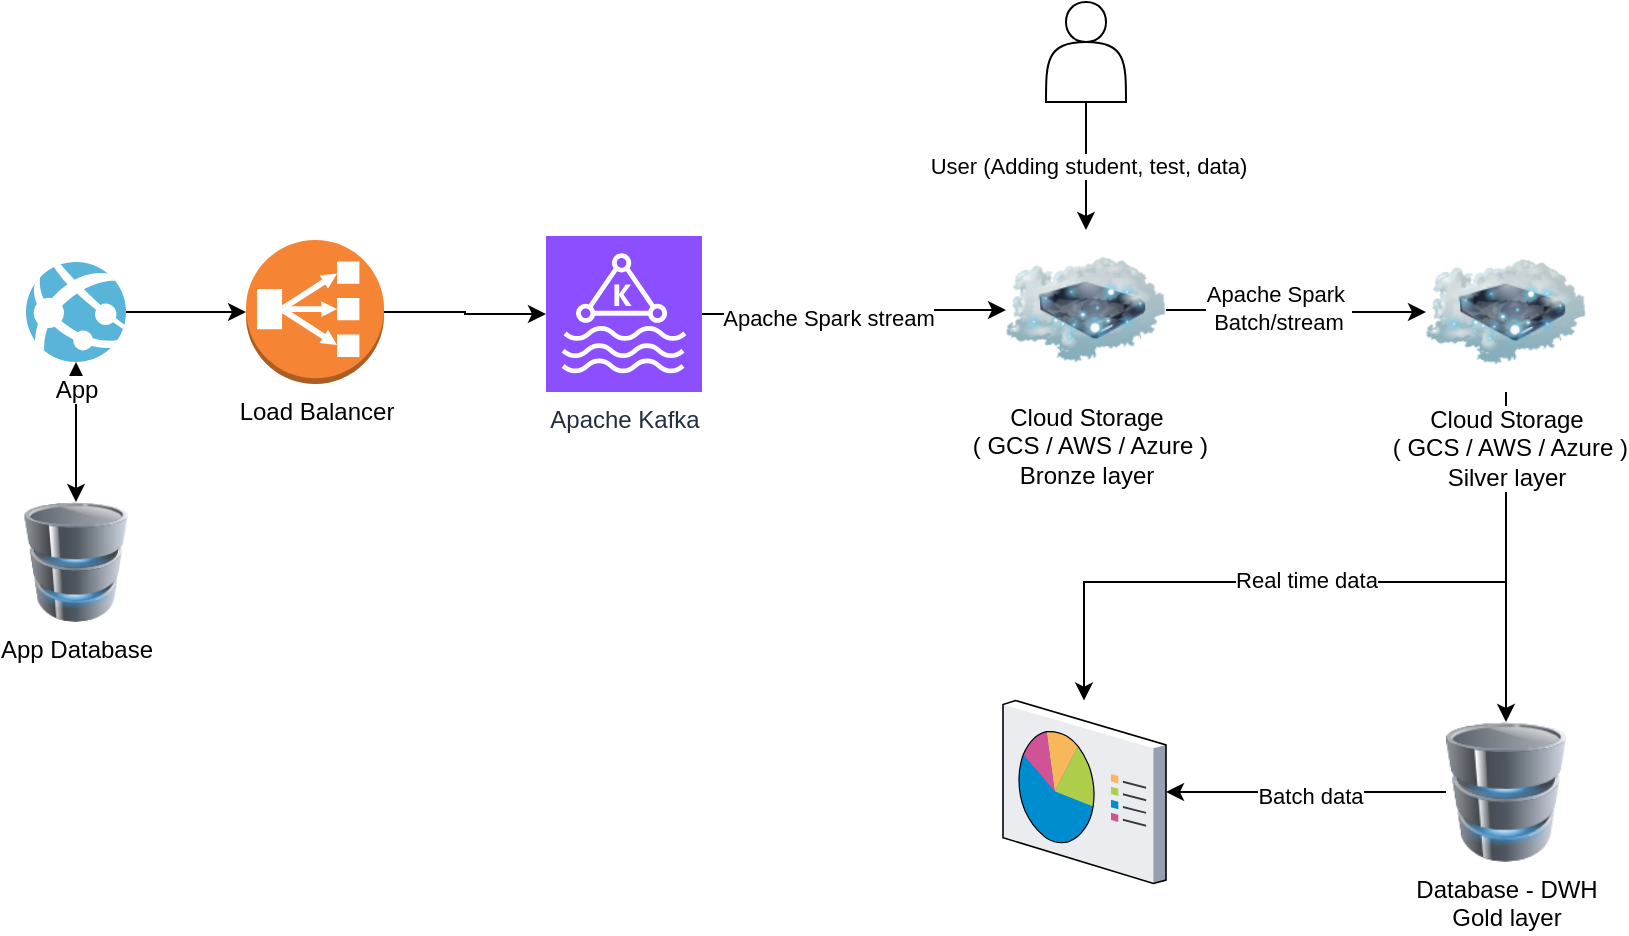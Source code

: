 <mxfile version="24.7.16">
  <diagram id="C5RBs43oDa-KdzZeNtuy" name="Page-1">
    <mxGraphModel dx="1363" dy="924" grid="1" gridSize="10" guides="1" tooltips="1" connect="1" arrows="1" fold="1" page="1" pageScale="1" pageWidth="827" pageHeight="1169" math="0" shadow="0">
      <root>
        <mxCell id="WIyWlLk6GJQsqaUBKTNV-0" />
        <mxCell id="WIyWlLk6GJQsqaUBKTNV-1" parent="WIyWlLk6GJQsqaUBKTNV-0" />
        <mxCell id="uQuWmDg3oM6jGZURRoVK-93" style="edgeStyle=orthogonalEdgeStyle;rounded=0;orthogonalLoop=1;jettySize=auto;html=1;entryX=0.5;entryY=0;entryDx=0;entryDy=0;startArrow=classic;startFill=1;" edge="1" parent="WIyWlLk6GJQsqaUBKTNV-1" source="uQuWmDg3oM6jGZURRoVK-63" target="uQuWmDg3oM6jGZURRoVK-92">
          <mxGeometry relative="1" as="geometry" />
        </mxCell>
        <mxCell id="uQuWmDg3oM6jGZURRoVK-63" value="App" style="image;sketch=0;aspect=fixed;html=1;points=[];align=center;fontSize=12;image=img/lib/mscae/App_Services.svg;" vertex="1" parent="WIyWlLk6GJQsqaUBKTNV-1">
          <mxGeometry x="30" y="140" width="50" height="50" as="geometry" />
        </mxCell>
        <mxCell id="uQuWmDg3oM6jGZURRoVK-72" style="edgeStyle=orthogonalEdgeStyle;rounded=0;orthogonalLoop=1;jettySize=auto;html=1;entryX=0;entryY=0.5;entryDx=0;entryDy=0;" edge="1" parent="WIyWlLk6GJQsqaUBKTNV-1" source="uQuWmDg3oM6jGZURRoVK-64" target="uQuWmDg3oM6jGZURRoVK-71">
          <mxGeometry relative="1" as="geometry" />
        </mxCell>
        <mxCell id="uQuWmDg3oM6jGZURRoVK-73" value="Apache Spark stream" style="edgeLabel;html=1;align=center;verticalAlign=middle;resizable=0;points=[];" vertex="1" connectable="0" parent="uQuWmDg3oM6jGZURRoVK-72">
          <mxGeometry x="-0.187" y="-2" relative="1" as="geometry">
            <mxPoint as="offset" />
          </mxGeometry>
        </mxCell>
        <mxCell id="uQuWmDg3oM6jGZURRoVK-64" value="Apache Kafka" style="sketch=0;points=[[0,0,0],[0.25,0,0],[0.5,0,0],[0.75,0,0],[1,0,0],[0,1,0],[0.25,1,0],[0.5,1,0],[0.75,1,0],[1,1,0],[0,0.25,0],[0,0.5,0],[0,0.75,0],[1,0.25,0],[1,0.5,0],[1,0.75,0]];outlineConnect=0;fontColor=#232F3E;fillColor=#8C4FFF;strokeColor=#ffffff;dashed=0;verticalLabelPosition=bottom;verticalAlign=top;align=center;html=1;fontSize=12;fontStyle=0;aspect=fixed;shape=mxgraph.aws4.resourceIcon;resIcon=mxgraph.aws4.managed_streaming_for_kafka;" vertex="1" parent="WIyWlLk6GJQsqaUBKTNV-1">
          <mxGeometry x="290" y="127" width="78" height="78" as="geometry" />
        </mxCell>
        <mxCell id="uQuWmDg3oM6jGZURRoVK-82" style="edgeStyle=orthogonalEdgeStyle;rounded=0;orthogonalLoop=1;jettySize=auto;html=1;entryX=0;entryY=0.5;entryDx=0;entryDy=0;" edge="1" parent="WIyWlLk6GJQsqaUBKTNV-1" source="uQuWmDg3oM6jGZURRoVK-71" target="uQuWmDg3oM6jGZURRoVK-81">
          <mxGeometry relative="1" as="geometry" />
        </mxCell>
        <mxCell id="uQuWmDg3oM6jGZURRoVK-83" value="Apache Spark&amp;nbsp;&lt;div&gt;Batch/stream&lt;/div&gt;" style="edgeLabel;html=1;align=center;verticalAlign=middle;resizable=0;points=[];" vertex="1" connectable="0" parent="uQuWmDg3oM6jGZURRoVK-82">
          <mxGeometry x="-0.145" y="1" relative="1" as="geometry">
            <mxPoint as="offset" />
          </mxGeometry>
        </mxCell>
        <mxCell id="uQuWmDg3oM6jGZURRoVK-71" value="Cloud Storage&lt;div&gt;&amp;nbsp;( GCS / AWS / Azure )&lt;/div&gt;&lt;div&gt;Bronze layer&lt;/div&gt;" style="image;html=1;image=img/lib/clip_art/networking/Cloud_Storage_128x128.png" vertex="1" parent="WIyWlLk6GJQsqaUBKTNV-1">
          <mxGeometry x="520" y="124" width="80" height="80" as="geometry" />
        </mxCell>
        <mxCell id="uQuWmDg3oM6jGZURRoVK-76" style="edgeStyle=orthogonalEdgeStyle;rounded=0;orthogonalLoop=1;jettySize=auto;html=1;" edge="1" parent="WIyWlLk6GJQsqaUBKTNV-1" source="uQuWmDg3oM6jGZURRoVK-75" target="uQuWmDg3oM6jGZURRoVK-71">
          <mxGeometry relative="1" as="geometry" />
        </mxCell>
        <mxCell id="uQuWmDg3oM6jGZURRoVK-77" value="User (Adding student, test, data)" style="edgeLabel;html=1;align=center;verticalAlign=middle;resizable=0;points=[];" vertex="1" connectable="0" parent="uQuWmDg3oM6jGZURRoVK-76">
          <mxGeometry x="-0.009" y="1" relative="1" as="geometry">
            <mxPoint as="offset" />
          </mxGeometry>
        </mxCell>
        <mxCell id="uQuWmDg3oM6jGZURRoVK-75" value="" style="shape=actor;whiteSpace=wrap;html=1;" vertex="1" parent="WIyWlLk6GJQsqaUBKTNV-1">
          <mxGeometry x="540" y="10" width="40" height="50" as="geometry" />
        </mxCell>
        <mxCell id="uQuWmDg3oM6jGZURRoVK-86" style="edgeStyle=orthogonalEdgeStyle;rounded=0;orthogonalLoop=1;jettySize=auto;html=1;" edge="1" parent="WIyWlLk6GJQsqaUBKTNV-1" source="uQuWmDg3oM6jGZURRoVK-78" target="uQuWmDg3oM6jGZURRoVK-85">
          <mxGeometry relative="1" as="geometry" />
        </mxCell>
        <mxCell id="uQuWmDg3oM6jGZURRoVK-89" value="Batch data" style="edgeLabel;html=1;align=center;verticalAlign=middle;resizable=0;points=[];" vertex="1" connectable="0" parent="uQuWmDg3oM6jGZURRoVK-86">
          <mxGeometry x="-0.018" y="2" relative="1" as="geometry">
            <mxPoint as="offset" />
          </mxGeometry>
        </mxCell>
        <mxCell id="uQuWmDg3oM6jGZURRoVK-78" value="Database - DWH&lt;div&gt;Gold layer&lt;/div&gt;" style="image;html=1;image=img/lib/clip_art/computers/Database_128x128.png" vertex="1" parent="WIyWlLk6GJQsqaUBKTNV-1">
          <mxGeometry x="740" y="370" width="60" height="70" as="geometry" />
        </mxCell>
        <mxCell id="uQuWmDg3oM6jGZURRoVK-84" style="edgeStyle=orthogonalEdgeStyle;rounded=0;orthogonalLoop=1;jettySize=auto;html=1;entryX=0.5;entryY=0;entryDx=0;entryDy=0;" edge="1" parent="WIyWlLk6GJQsqaUBKTNV-1" source="uQuWmDg3oM6jGZURRoVK-81" target="uQuWmDg3oM6jGZURRoVK-78">
          <mxGeometry relative="1" as="geometry" />
        </mxCell>
        <mxCell id="uQuWmDg3oM6jGZURRoVK-87" style="edgeStyle=orthogonalEdgeStyle;rounded=0;orthogonalLoop=1;jettySize=auto;html=1;" edge="1" parent="WIyWlLk6GJQsqaUBKTNV-1" source="uQuWmDg3oM6jGZURRoVK-81" target="uQuWmDg3oM6jGZURRoVK-85">
          <mxGeometry relative="1" as="geometry">
            <Array as="points">
              <mxPoint x="770" y="300" />
              <mxPoint x="559" y="300" />
            </Array>
          </mxGeometry>
        </mxCell>
        <mxCell id="uQuWmDg3oM6jGZURRoVK-88" value="Real time data" style="edgeLabel;html=1;align=center;verticalAlign=middle;resizable=0;points=[];" vertex="1" connectable="0" parent="uQuWmDg3oM6jGZURRoVK-87">
          <mxGeometry x="0.076" y="-1" relative="1" as="geometry">
            <mxPoint x="1" as="offset" />
          </mxGeometry>
        </mxCell>
        <mxCell id="uQuWmDg3oM6jGZURRoVK-81" value="Cloud Storage&lt;div&gt;&amp;nbsp;( GCS / AWS / Azure )&lt;/div&gt;&lt;div&gt;Silver layer&lt;/div&gt;" style="image;html=1;image=img/lib/clip_art/networking/Cloud_Storage_128x128.png" vertex="1" parent="WIyWlLk6GJQsqaUBKTNV-1">
          <mxGeometry x="730" y="125" width="80" height="80" as="geometry" />
        </mxCell>
        <mxCell id="uQuWmDg3oM6jGZURRoVK-85" value="" style="verticalLabelPosition=bottom;sketch=0;aspect=fixed;html=1;verticalAlign=top;strokeColor=none;align=center;outlineConnect=0;shape=mxgraph.citrix.reporting;" vertex="1" parent="WIyWlLk6GJQsqaUBKTNV-1">
          <mxGeometry x="518.5" y="359.28" width="81.5" height="91.44" as="geometry" />
        </mxCell>
        <mxCell id="uQuWmDg3oM6jGZURRoVK-92" value="App Database" style="image;html=1;image=img/lib/clip_art/computers/Database_128x128.png" vertex="1" parent="WIyWlLk6GJQsqaUBKTNV-1">
          <mxGeometry x="25" y="260" width="60" height="60" as="geometry" />
        </mxCell>
        <mxCell id="uQuWmDg3oM6jGZURRoVK-96" value="Load Balancer" style="outlineConnect=0;dashed=0;verticalLabelPosition=bottom;verticalAlign=top;align=center;html=1;shape=mxgraph.aws3.classic_load_balancer;fillColor=#F58534;gradientColor=none;" vertex="1" parent="WIyWlLk6GJQsqaUBKTNV-1">
          <mxGeometry x="140" y="129" width="69" height="72" as="geometry" />
        </mxCell>
        <mxCell id="uQuWmDg3oM6jGZURRoVK-97" style="edgeStyle=orthogonalEdgeStyle;rounded=0;orthogonalLoop=1;jettySize=auto;html=1;entryX=0;entryY=0.5;entryDx=0;entryDy=0;entryPerimeter=0;" edge="1" parent="WIyWlLk6GJQsqaUBKTNV-1" source="uQuWmDg3oM6jGZURRoVK-63" target="uQuWmDg3oM6jGZURRoVK-96">
          <mxGeometry relative="1" as="geometry" />
        </mxCell>
        <mxCell id="uQuWmDg3oM6jGZURRoVK-98" style="edgeStyle=orthogonalEdgeStyle;rounded=0;orthogonalLoop=1;jettySize=auto;html=1;entryX=0;entryY=0.5;entryDx=0;entryDy=0;entryPerimeter=0;" edge="1" parent="WIyWlLk6GJQsqaUBKTNV-1" source="uQuWmDg3oM6jGZURRoVK-96" target="uQuWmDg3oM6jGZURRoVK-64">
          <mxGeometry relative="1" as="geometry" />
        </mxCell>
      </root>
    </mxGraphModel>
  </diagram>
</mxfile>
